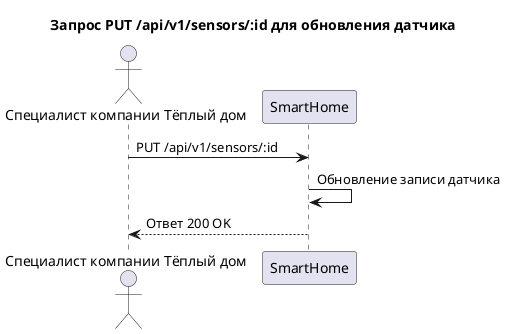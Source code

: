 @startuml
title Запрос PUT /api/v1/sensors/:id для обновления датчика

actor "Специалист компании Тёплый дом" as User
participant "SmartHome" as App

User -> App : PUT /api/v1/sensors/:id
App -> App : Обновление записи датчика
App --> User : Ответ 200 OK

@enduml